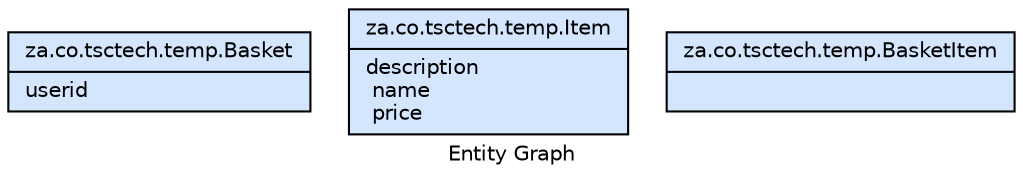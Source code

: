 digraph EntityGraph {
  compound=true;
    bgcolor="white"; 
    fontcolor="black"; fontname="Helvetica"; fontsize="10.0"; 
    ranksep="equally"; 
    label="Entity Graph"; 
    URL="http://tools.hibernate.org";
  edge [
        color="lightgrey", 
        fontcolor="black", 
        fontname="Helvetica", 
        fontsize="8.0",         
        labelangle=-25.0, 
        labeldistance=1.5
        ];
  node [
       fontcolor="black",
       fontname="Helvetica", 
       fontsize="10.0", 
       shape=record, 
       fillcolor="#D4E5FE", 
       style="solid,filled"];

  /* Node com.mydomain.temp.Basket */
  za_dot_co_dot_tsctech_dot_temp_dot_Basket [ label = "{ za\.co\.tsctech\.temp\.Basket| userid\l }", URL="za/co/tsctech/temp/Basket.html" ]
  /* Subclass edges for com.mydomain.temp.Basket */
  
  /* Property edges/nodes for za_dot_co_dot_tsctech_dot_temp_dot_Basket */
     
  /* Node com.mydomain.temp.Item */
  za_dot_co_dot_tsctech_dot_temp_dot_Item [ label = "{ za\.co\.tsctech\.temp\.Item| description\l name\l price\l }", URL="za/co/tsctech/temp/Item.html" ]
  /* Subclass edges for com.mydomain.temp.Item */
  
  /* Property edges/nodes for za_dot_co_dot_tsctech_dot_temp_dot_Item */
     
     
     
  /* Node com.mydomain.temp.BasketItem */
  za_dot_co_dot_tsctech_dot_temp_dot_BasketItem [ label = "{ za\.co\.tsctech\.temp\.BasketItem| }", URL="za/co/tsctech/temp/BasketItem.html" ]
  /* Subclass edges for com.mydomain.temp.BasketItem */
  
  /* Property edges/nodes for za_dot_co_dot_tsctech_dot_temp_dot_BasketItem */

}

